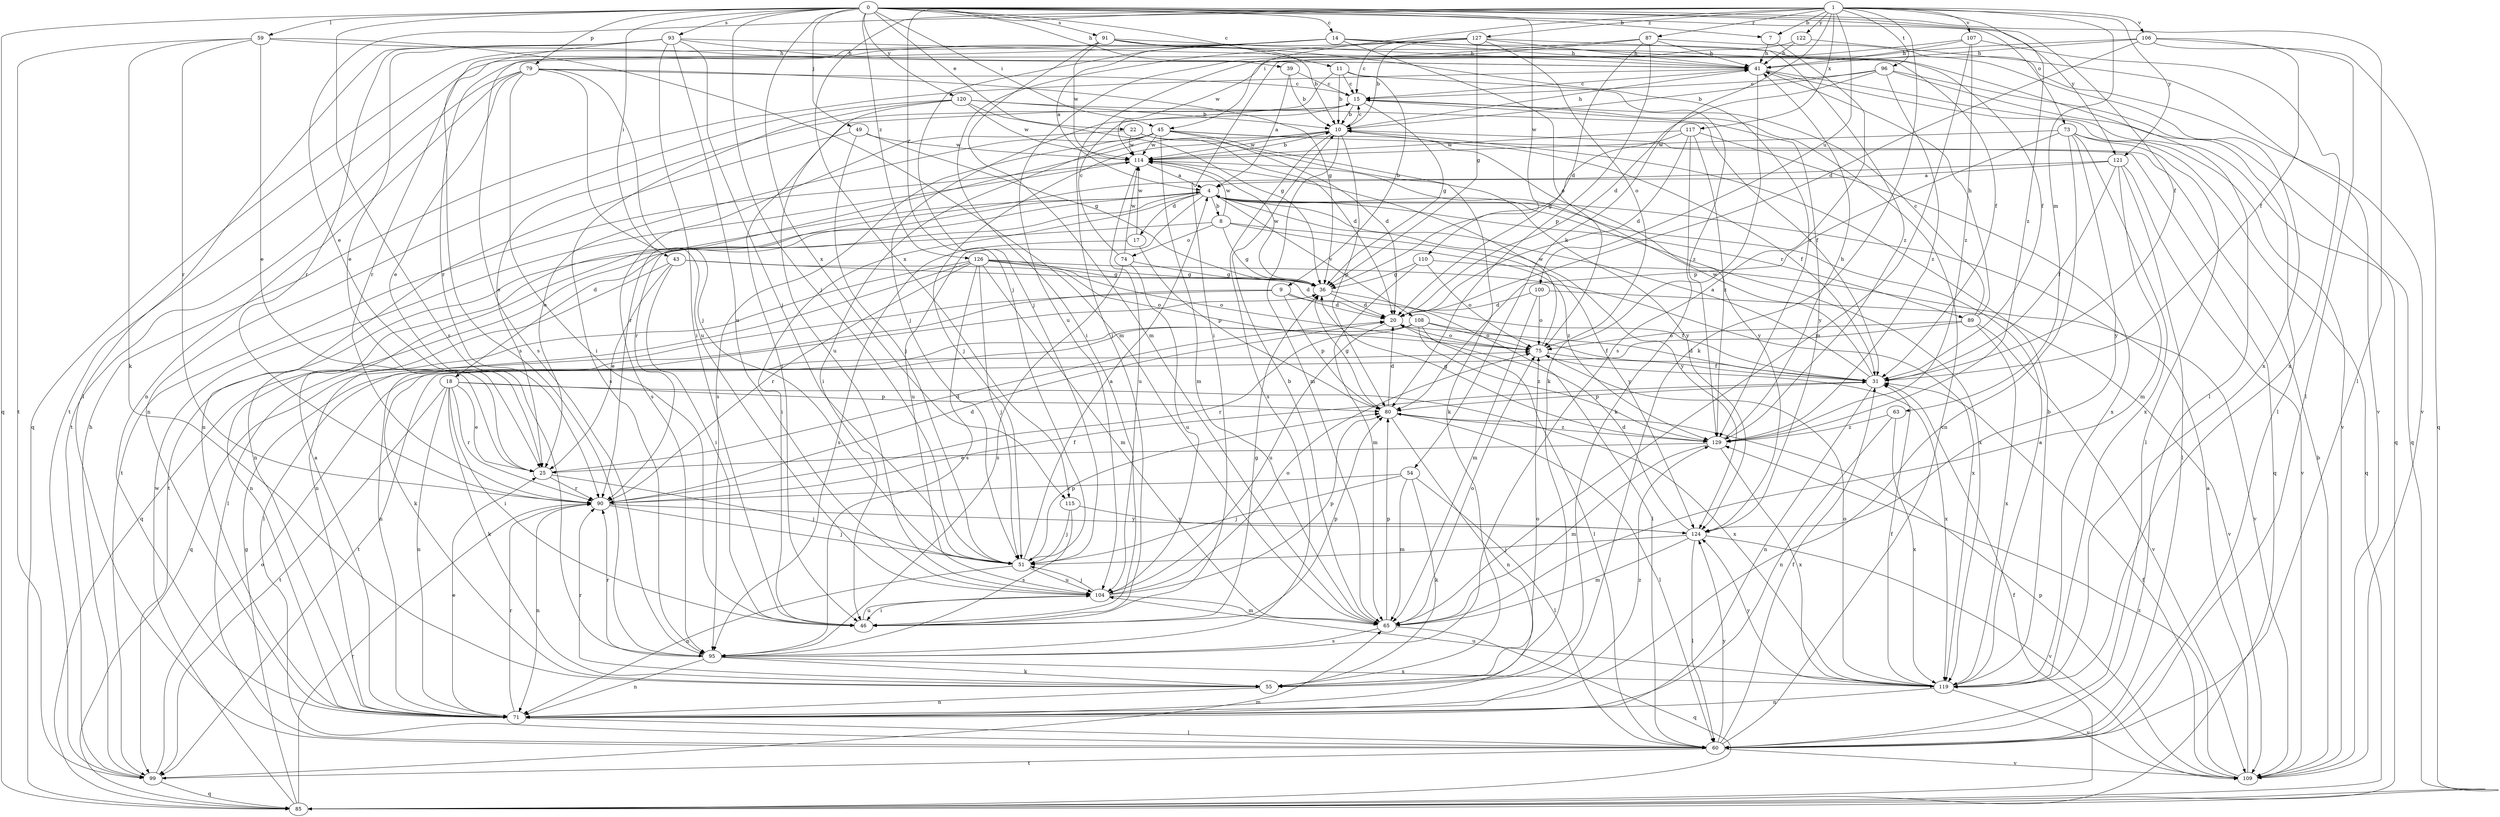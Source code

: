 strict digraph  {
0;
1;
4;
7;
8;
9;
10;
11;
14;
15;
17;
18;
20;
22;
25;
31;
36;
39;
41;
43;
45;
46;
49;
51;
54;
55;
59;
60;
63;
65;
71;
73;
74;
75;
79;
80;
85;
87;
89;
90;
91;
93;
95;
96;
99;
100;
104;
106;
107;
108;
109;
110;
114;
115;
117;
119;
120;
121;
122;
124;
126;
127;
129;
0 -> 7  [label=b];
0 -> 11  [label=c];
0 -> 14  [label=c];
0 -> 22  [label=e];
0 -> 31  [label=f];
0 -> 39  [label=h];
0 -> 43  [label=i];
0 -> 45  [label=i];
0 -> 49  [label=j];
0 -> 51  [label=j];
0 -> 59  [label=l];
0 -> 60  [label=l];
0 -> 73  [label=o];
0 -> 79  [label=p];
0 -> 85  [label=q];
0 -> 91  [label=s];
0 -> 93  [label=s];
0 -> 95  [label=s];
0 -> 110  [label=w];
0 -> 115  [label=x];
0 -> 120  [label=y];
0 -> 121  [label=y];
0 -> 126  [label=z];
1 -> 7  [label=b];
1 -> 25  [label=e];
1 -> 45  [label=i];
1 -> 51  [label=j];
1 -> 54  [label=k];
1 -> 55  [label=k];
1 -> 63  [label=m];
1 -> 87  [label=r];
1 -> 96  [label=t];
1 -> 100  [label=u];
1 -> 106  [label=v];
1 -> 107  [label=v];
1 -> 115  [label=x];
1 -> 117  [label=x];
1 -> 121  [label=y];
1 -> 122  [label=y];
1 -> 127  [label=z];
1 -> 129  [label=z];
4 -> 8  [label=b];
4 -> 17  [label=d];
4 -> 18  [label=d];
4 -> 46  [label=i];
4 -> 71  [label=n];
4 -> 89  [label=r];
4 -> 99  [label=t];
4 -> 104  [label=u];
4 -> 108  [label=v];
4 -> 119  [label=x];
4 -> 124  [label=y];
7 -> 41  [label=h];
7 -> 95  [label=s];
8 -> 36  [label=g];
8 -> 74  [label=o];
8 -> 85  [label=q];
8 -> 114  [label=w];
8 -> 124  [label=y];
8 -> 129  [label=z];
9 -> 20  [label=d];
9 -> 31  [label=f];
9 -> 60  [label=l];
9 -> 80  [label=p];
9 -> 85  [label=q];
10 -> 15  [label=c];
10 -> 31  [label=f];
10 -> 41  [label=h];
10 -> 51  [label=j];
10 -> 65  [label=m];
10 -> 80  [label=p];
10 -> 90  [label=r];
10 -> 95  [label=s];
10 -> 114  [label=w];
11 -> 9  [label=b];
11 -> 10  [label=b];
11 -> 15  [label=c];
11 -> 51  [label=j];
11 -> 129  [label=z];
14 -> 4  [label=a];
14 -> 31  [label=f];
14 -> 41  [label=h];
14 -> 75  [label=o];
14 -> 90  [label=r];
14 -> 95  [label=s];
14 -> 99  [label=t];
14 -> 119  [label=x];
15 -> 10  [label=b];
15 -> 25  [label=e];
15 -> 36  [label=g];
15 -> 46  [label=i];
15 -> 124  [label=y];
17 -> 80  [label=p];
17 -> 95  [label=s];
17 -> 114  [label=w];
18 -> 25  [label=e];
18 -> 46  [label=i];
18 -> 55  [label=k];
18 -> 71  [label=n];
18 -> 80  [label=p];
18 -> 90  [label=r];
18 -> 99  [label=t];
18 -> 119  [label=x];
20 -> 75  [label=o];
20 -> 104  [label=u];
22 -> 20  [label=d];
22 -> 95  [label=s];
22 -> 114  [label=w];
22 -> 124  [label=y];
25 -> 20  [label=d];
25 -> 51  [label=j];
25 -> 90  [label=r];
31 -> 4  [label=a];
31 -> 20  [label=d];
31 -> 71  [label=n];
31 -> 80  [label=p];
31 -> 114  [label=w];
36 -> 20  [label=d];
36 -> 60  [label=l];
36 -> 114  [label=w];
39 -> 4  [label=a];
39 -> 10  [label=b];
39 -> 15  [label=c];
41 -> 15  [label=c];
41 -> 55  [label=k];
41 -> 85  [label=q];
41 -> 109  [label=v];
43 -> 25  [label=e];
43 -> 36  [label=g];
43 -> 46  [label=i];
43 -> 71  [label=n];
43 -> 75  [label=o];
45 -> 20  [label=d];
45 -> 25  [label=e];
45 -> 46  [label=i];
45 -> 55  [label=k];
45 -> 65  [label=m];
45 -> 85  [label=q];
45 -> 95  [label=s];
45 -> 114  [label=w];
45 -> 124  [label=y];
46 -> 36  [label=g];
46 -> 80  [label=p];
46 -> 104  [label=u];
49 -> 36  [label=g];
49 -> 51  [label=j];
49 -> 71  [label=n];
49 -> 114  [label=w];
51 -> 4  [label=a];
51 -> 71  [label=n];
51 -> 80  [label=p];
51 -> 104  [label=u];
54 -> 51  [label=j];
54 -> 55  [label=k];
54 -> 60  [label=l];
54 -> 65  [label=m];
54 -> 90  [label=r];
55 -> 71  [label=n];
55 -> 75  [label=o];
55 -> 90  [label=r];
59 -> 25  [label=e];
59 -> 41  [label=h];
59 -> 55  [label=k];
59 -> 65  [label=m];
59 -> 90  [label=r];
59 -> 99  [label=t];
60 -> 15  [label=c];
60 -> 31  [label=f];
60 -> 99  [label=t];
60 -> 109  [label=v];
60 -> 124  [label=y];
63 -> 71  [label=n];
63 -> 119  [label=x];
63 -> 129  [label=z];
65 -> 10  [label=b];
65 -> 75  [label=o];
65 -> 80  [label=p];
65 -> 85  [label=q];
65 -> 95  [label=s];
71 -> 4  [label=a];
71 -> 25  [label=e];
71 -> 60  [label=l];
71 -> 90  [label=r];
71 -> 129  [label=z];
73 -> 60  [label=l];
73 -> 71  [label=n];
73 -> 80  [label=p];
73 -> 85  [label=q];
73 -> 114  [label=w];
73 -> 119  [label=x];
73 -> 124  [label=y];
74 -> 15  [label=c];
74 -> 36  [label=g];
74 -> 95  [label=s];
74 -> 104  [label=u];
74 -> 114  [label=w];
75 -> 31  [label=f];
75 -> 114  [label=w];
75 -> 119  [label=x];
79 -> 15  [label=c];
79 -> 25  [label=e];
79 -> 36  [label=g];
79 -> 46  [label=i];
79 -> 51  [label=j];
79 -> 71  [label=n];
79 -> 99  [label=t];
79 -> 104  [label=u];
80 -> 20  [label=d];
80 -> 36  [label=g];
80 -> 60  [label=l];
80 -> 71  [label=n];
80 -> 129  [label=z];
85 -> 31  [label=f];
85 -> 36  [label=g];
85 -> 90  [label=r];
85 -> 114  [label=w];
87 -> 20  [label=d];
87 -> 41  [label=h];
87 -> 46  [label=i];
87 -> 80  [label=p];
87 -> 104  [label=u];
87 -> 109  [label=v];
89 -> 15  [label=c];
89 -> 41  [label=h];
89 -> 75  [label=o];
89 -> 99  [label=t];
89 -> 109  [label=v];
89 -> 119  [label=x];
90 -> 20  [label=d];
90 -> 31  [label=f];
90 -> 51  [label=j];
90 -> 71  [label=n];
90 -> 124  [label=y];
91 -> 10  [label=b];
91 -> 41  [label=h];
91 -> 60  [label=l];
91 -> 65  [label=m];
91 -> 85  [label=q];
91 -> 114  [label=w];
91 -> 129  [label=z];
93 -> 25  [label=e];
93 -> 31  [label=f];
93 -> 41  [label=h];
93 -> 46  [label=i];
93 -> 51  [label=j];
93 -> 60  [label=l];
93 -> 90  [label=r];
93 -> 95  [label=s];
93 -> 104  [label=u];
95 -> 55  [label=k];
95 -> 71  [label=n];
95 -> 90  [label=r];
95 -> 119  [label=x];
96 -> 10  [label=b];
96 -> 15  [label=c];
96 -> 20  [label=d];
96 -> 60  [label=l];
96 -> 85  [label=q];
96 -> 129  [label=z];
99 -> 41  [label=h];
99 -> 65  [label=m];
99 -> 75  [label=o];
99 -> 85  [label=q];
100 -> 20  [label=d];
100 -> 65  [label=m];
100 -> 75  [label=o];
100 -> 109  [label=v];
104 -> 46  [label=i];
104 -> 51  [label=j];
104 -> 65  [label=m];
104 -> 75  [label=o];
104 -> 80  [label=p];
106 -> 20  [label=d];
106 -> 31  [label=f];
106 -> 41  [label=h];
106 -> 46  [label=i];
106 -> 60  [label=l];
106 -> 85  [label=q];
107 -> 41  [label=h];
107 -> 65  [label=m];
107 -> 114  [label=w];
107 -> 119  [label=x];
107 -> 129  [label=z];
108 -> 31  [label=f];
108 -> 55  [label=k];
108 -> 60  [label=l];
108 -> 71  [label=n];
108 -> 75  [label=o];
108 -> 90  [label=r];
108 -> 129  [label=z];
109 -> 4  [label=a];
109 -> 10  [label=b];
109 -> 31  [label=f];
109 -> 80  [label=p];
109 -> 129  [label=z];
110 -> 36  [label=g];
110 -> 65  [label=m];
110 -> 75  [label=o];
110 -> 109  [label=v];
114 -> 4  [label=a];
114 -> 10  [label=b];
114 -> 99  [label=t];
114 -> 104  [label=u];
115 -> 51  [label=j];
115 -> 95  [label=s];
115 -> 124  [label=y];
117 -> 20  [label=d];
117 -> 36  [label=g];
117 -> 55  [label=k];
117 -> 114  [label=w];
117 -> 119  [label=x];
117 -> 129  [label=z];
119 -> 4  [label=a];
119 -> 10  [label=b];
119 -> 31  [label=f];
119 -> 71  [label=n];
119 -> 75  [label=o];
119 -> 104  [label=u];
119 -> 109  [label=v];
119 -> 124  [label=y];
120 -> 10  [label=b];
120 -> 31  [label=f];
120 -> 36  [label=g];
120 -> 71  [label=n];
120 -> 95  [label=s];
120 -> 104  [label=u];
120 -> 114  [label=w];
121 -> 4  [label=a];
121 -> 31  [label=f];
121 -> 60  [label=l];
121 -> 65  [label=m];
121 -> 90  [label=r];
121 -> 109  [label=v];
122 -> 41  [label=h];
122 -> 90  [label=r];
122 -> 109  [label=v];
124 -> 20  [label=d];
124 -> 51  [label=j];
124 -> 60  [label=l];
124 -> 65  [label=m];
124 -> 109  [label=v];
126 -> 20  [label=d];
126 -> 36  [label=g];
126 -> 51  [label=j];
126 -> 60  [label=l];
126 -> 65  [label=m];
126 -> 71  [label=n];
126 -> 75  [label=o];
126 -> 90  [label=r];
126 -> 95  [label=s];
126 -> 119  [label=x];
127 -> 10  [label=b];
127 -> 15  [label=c];
127 -> 36  [label=g];
127 -> 41  [label=h];
127 -> 46  [label=i];
127 -> 51  [label=j];
127 -> 75  [label=o];
127 -> 129  [label=z];
129 -> 25  [label=e];
129 -> 36  [label=g];
129 -> 41  [label=h];
129 -> 65  [label=m];
129 -> 119  [label=x];
}
